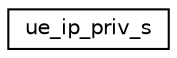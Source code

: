 digraph "Graphical Class Hierarchy"
{
 // LATEX_PDF_SIZE
  edge [fontname="Helvetica",fontsize="10",labelfontname="Helvetica",labelfontsize="10"];
  node [fontname="Helvetica",fontsize="10",shape=record];
  rankdir="LR";
  Node0 [label="ue_ip_priv_s",height=0.2,width=0.4,color="black", fillcolor="white", style="filled",URL="$structue__ip__priv__s.html",tooltip=" "];
}

